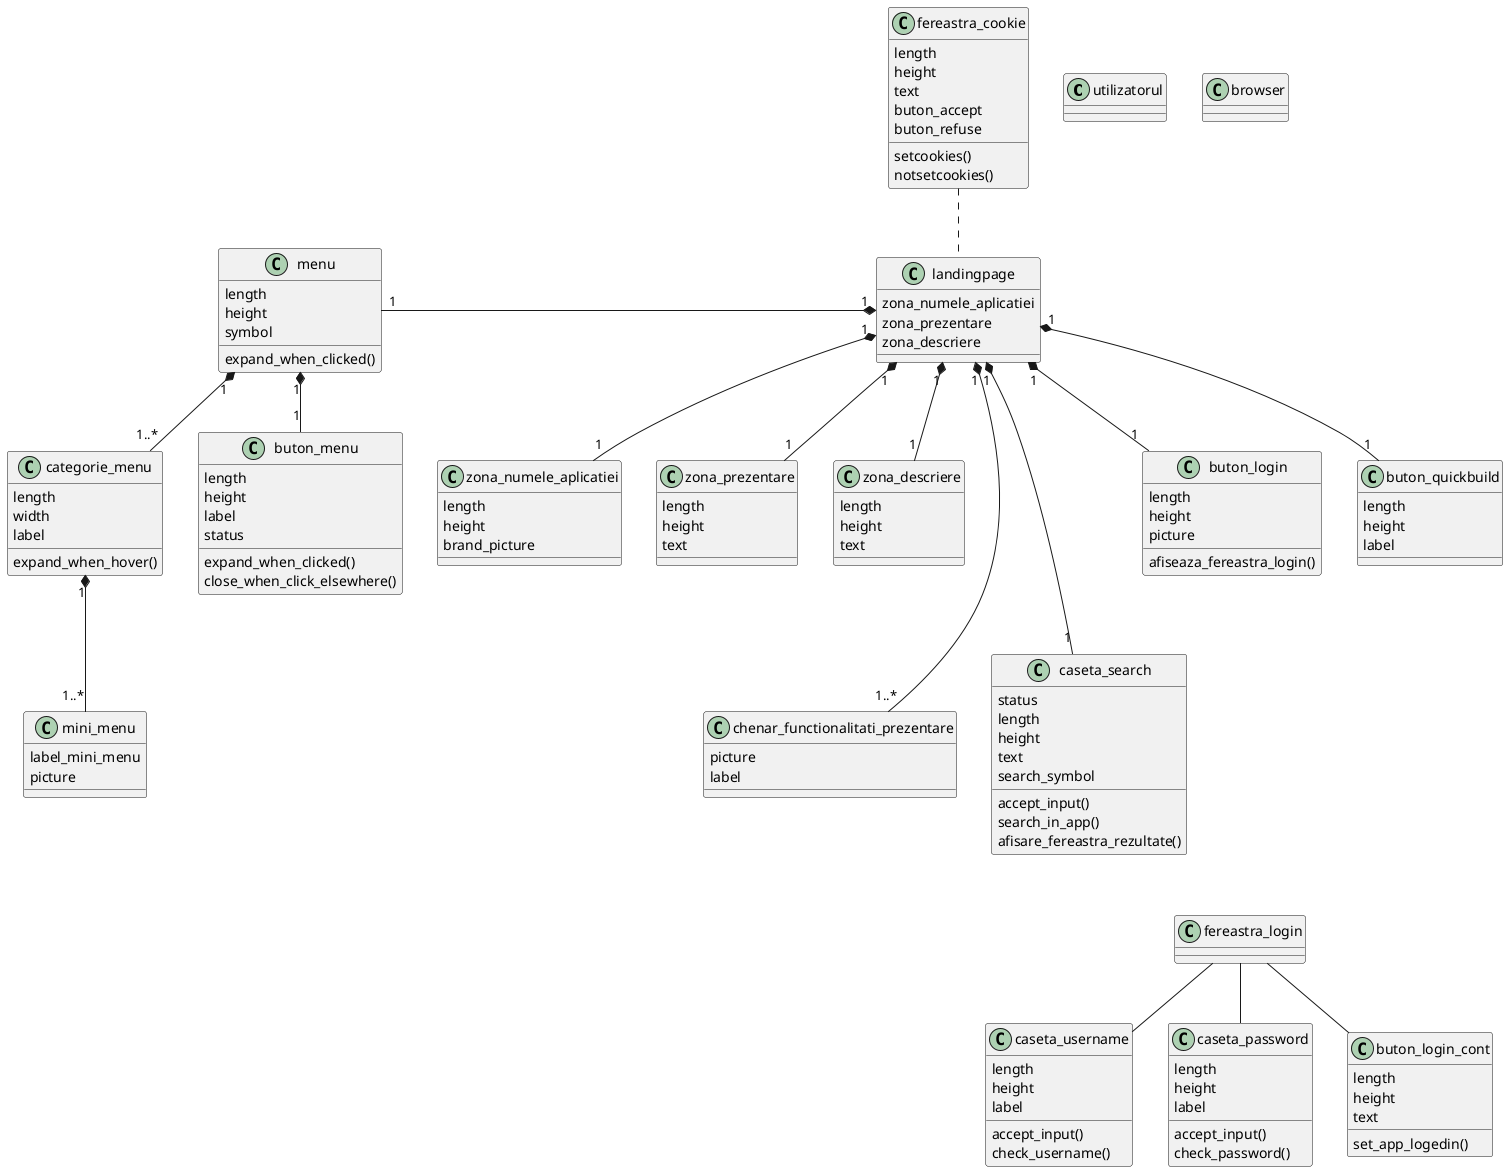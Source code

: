 @startuml
'https://plantuml.com/class-diagram

class utilizatorul
class browser
class landingpage
class zona_numele_aplicatiei
class zona_prezentare
class zona_descriere
class fereastra_cookie
class chenar_functionalitati_prezentare

class menu
class categorie_menu
class mini_menu

class caseta_search
class buton_login
class buton_quickbuild

class fereastra_login
class caseta_username
class caseta_password
class buton_login_cont

'hidden
buton_login ---down[hidden] fereastra_login

landingpage "1" *--- "1..*" chenar_functionalitati_prezentare
landingpage .up. fereastra_cookie
landingpage "1" *-down- "1" zona_numele_aplicatiei
landingpage "1" *-down- "1" zona_prezentare
landingpage "1" *-down- "1" zona_descriere
landingpage "1" *-left- "1" menu
landingpage "1" *--- "1" caseta_search
landingpage "1" *-- "1" buton_quickbuild
landingpage "1" *-- "1" buton_login

menu "1" *-- "1" buton_menu

menu "1" *-- "1..*" categorie_menu
categorie_menu "1" *-- "1..*" mini_menu

fereastra_login -- caseta_password
fereastra_login -- caseta_username
fereastra_login -- buton_login_cont


class landingpage
{
zona_numele_aplicatiei
zona_prezentare
zona_descriere
}

class zona_numele_aplicatiei
{
length
height
brand_picture
}

class zona_prezentare
{
length
height
text
}

class zona_descriere
{
length
height
text
}

class fereastra_cookie
{
length
height
text
buton_accept
buton_refuse
setcookies()
notsetcookies()
}

class buton_menu
{
length
height
label
status
expand_when_clicked()
close_when_click_elsewhere()
}

class categorie_menu
{
length
width
label
expand_when_hover()
}

class mini_menu
{
label_mini_menu
picture
}

class menu
{
length
height
symbol
expand_when_clicked()
}

class caseta_search
{
status
length
height
text
search_symbol
accept_input()
search_in_app()
afisare_fereastra_rezultate()
}

class chenar_functionalitati_prezentare
{
picture
label
}

class buton_login
{
length
height
picture
afiseaza_fereastra_login()
}

class caseta_username
{
length
height
label
accept_input()
check_username()
}

class caseta_password
{
length
height
label
accept_input()
check_password()
}

class buton_login_cont
{
length
height
text
set_app_logedin()
}

class buton_quickbuild
{
length
height
label

}
@enduml